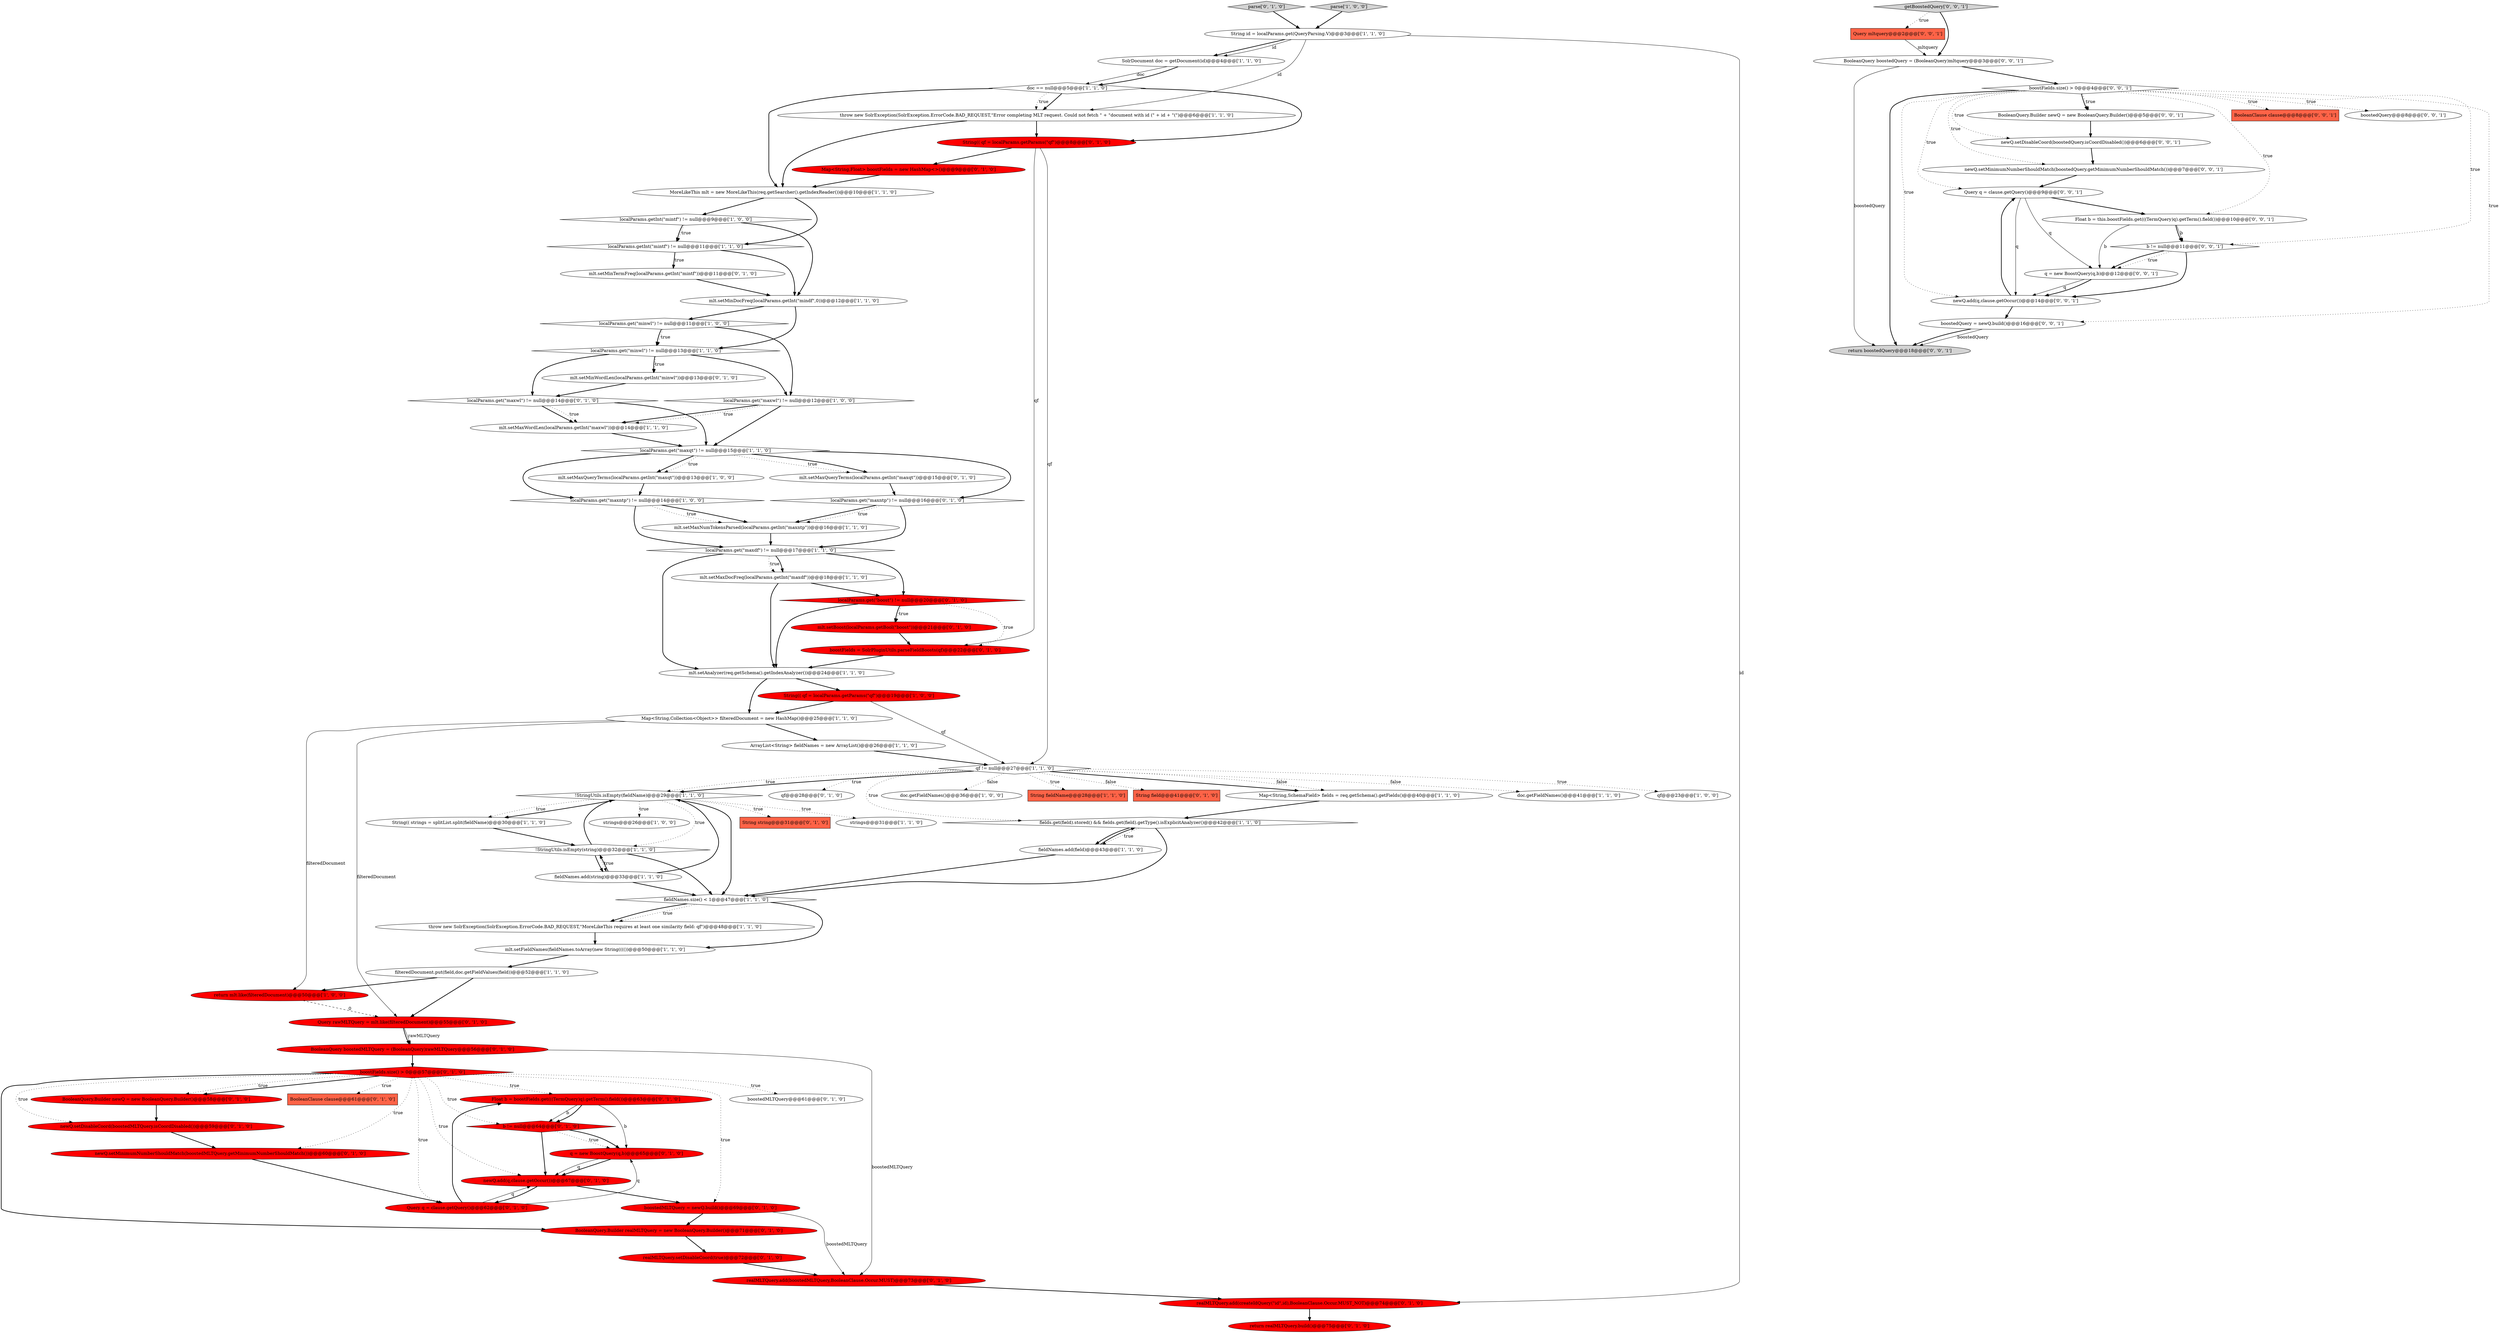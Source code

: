 digraph {
28 [style = filled, label = "mlt.setMaxDocFreq(localParams.getInt(\"maxdf\"))@@@18@@@['1', '1', '0']", fillcolor = white, shape = ellipse image = "AAA0AAABBB1BBB"];
79 [style = filled, label = "Query q = clause.getQuery()@@@9@@@['0', '0', '1']", fillcolor = white, shape = ellipse image = "AAA0AAABBB3BBB"];
22 [style = filled, label = "MoreLikeThis mlt = new MoreLikeThis(req.getSearcher().getIndexReader())@@@10@@@['1', '1', '0']", fillcolor = white, shape = ellipse image = "AAA0AAABBB1BBB"];
52 [style = filled, label = "BooleanQuery.Builder realMLTQuery = new BooleanQuery.Builder()@@@71@@@['0', '1', '0']", fillcolor = red, shape = ellipse image = "AAA1AAABBB2BBB"];
26 [style = filled, label = "localParams.get(\"minwl\") != null@@@11@@@['1', '0', '0']", fillcolor = white, shape = diamond image = "AAA0AAABBB1BBB"];
47 [style = filled, label = "boostedMLTQuery@@@61@@@['0', '1', '0']", fillcolor = white, shape = ellipse image = "AAA0AAABBB2BBB"];
31 [style = filled, label = "!StringUtils.isEmpty(fieldName)@@@29@@@['1', '1', '0']", fillcolor = white, shape = diamond image = "AAA0AAABBB1BBB"];
81 [style = filled, label = "BooleanQuery boostedQuery = (BooleanQuery)mltquery@@@3@@@['0', '0', '1']", fillcolor = white, shape = ellipse image = "AAA0AAABBB3BBB"];
80 [style = filled, label = "BooleanQuery.Builder newQ = new BooleanQuery.Builder()@@@5@@@['0', '0', '1']", fillcolor = white, shape = ellipse image = "AAA0AAABBB3BBB"];
77 [style = filled, label = "BooleanClause clause@@@8@@@['0', '0', '1']", fillcolor = tomato, shape = box image = "AAA0AAABBB3BBB"];
70 [style = filled, label = "Float b = boostFields.get(((TermQuery)q).getTerm().field())@@@63@@@['0', '1', '0']", fillcolor = red, shape = ellipse image = "AAA1AAABBB2BBB"];
39 [style = filled, label = "localParams.get(\"minwl\") != null@@@13@@@['1', '1', '0']", fillcolor = white, shape = diamond image = "AAA0AAABBB1BBB"];
20 [style = filled, label = "doc == null@@@5@@@['1', '1', '0']", fillcolor = white, shape = diamond image = "AAA0AAABBB1BBB"];
25 [style = filled, label = "throw new SolrException(SolrException.ErrorCode.BAD_REQUEST,\"MoreLikeThis requires at least one similarity field: qf\")@@@48@@@['1', '1', '0']", fillcolor = white, shape = ellipse image = "AAA0AAABBB1BBB"];
75 [style = filled, label = "boostFields.size() > 0@@@4@@@['0', '0', '1']", fillcolor = white, shape = diamond image = "AAA0AAABBB3BBB"];
49 [style = filled, label = "mlt.setMinTermFreq(localParams.getInt(\"mintf\"))@@@11@@@['0', '1', '0']", fillcolor = white, shape = ellipse image = "AAA0AAABBB2BBB"];
17 [style = filled, label = "qf@@@23@@@['1', '0', '0']", fillcolor = white, shape = ellipse image = "AAA0AAABBB1BBB"];
71 [style = filled, label = "String string@@@31@@@['0', '1', '0']", fillcolor = tomato, shape = box image = "AAA0AAABBB2BBB"];
11 [style = filled, label = "SolrDocument doc = getDocument(id)@@@4@@@['1', '1', '0']", fillcolor = white, shape = ellipse image = "AAA0AAABBB1BBB"];
84 [style = filled, label = "Query mltquery@@@2@@@['0', '0', '1']", fillcolor = tomato, shape = box image = "AAA0AAABBB3BBB"];
7 [style = filled, label = "fieldNames.add(string)@@@33@@@['1', '1', '0']", fillcolor = white, shape = ellipse image = "AAA0AAABBB1BBB"];
74 [style = filled, label = "Query rawMLTQuery = mlt.like(filteredDocument)@@@55@@@['0', '1', '0']", fillcolor = red, shape = ellipse image = "AAA1AAABBB2BBB"];
88 [style = filled, label = "q = new BoostQuery(q,b)@@@12@@@['0', '0', '1']", fillcolor = white, shape = ellipse image = "AAA0AAABBB3BBB"];
73 [style = filled, label = "newQ.add(q,clause.getOccur())@@@67@@@['0', '1', '0']", fillcolor = red, shape = ellipse image = "AAA1AAABBB2BBB"];
85 [style = filled, label = "newQ.setMinimumNumberShouldMatch(boostedQuery.getMinimumNumberShouldMatch())@@@7@@@['0', '0', '1']", fillcolor = white, shape = ellipse image = "AAA0AAABBB3BBB"];
68 [style = filled, label = "q = new BoostQuery(q,b)@@@65@@@['0', '1', '0']", fillcolor = red, shape = ellipse image = "AAA1AAABBB2BBB"];
69 [style = filled, label = "String(( qf = localParams.getParams(\"qf\")@@@8@@@['0', '1', '0']", fillcolor = red, shape = ellipse image = "AAA1AAABBB2BBB"];
56 [style = filled, label = "realMLTQuery.add(createIdQuery(\"id\",id),BooleanClause.Occur.MUST_NOT)@@@74@@@['0', '1', '0']", fillcolor = red, shape = ellipse image = "AAA1AAABBB2BBB"];
89 [style = filled, label = "b != null@@@11@@@['0', '0', '1']", fillcolor = white, shape = diamond image = "AAA0AAABBB3BBB"];
65 [style = filled, label = "BooleanClause clause@@@61@@@['0', '1', '0']", fillcolor = tomato, shape = box image = "AAA1AAABBB2BBB"];
61 [style = filled, label = "qf@@@28@@@['0', '1', '0']", fillcolor = white, shape = ellipse image = "AAA0AAABBB2BBB"];
90 [style = filled, label = "return boostedQuery@@@18@@@['0', '0', '1']", fillcolor = lightgray, shape = ellipse image = "AAA0AAABBB3BBB"];
67 [style = filled, label = "localParams.get(\"maxntp\") != null@@@16@@@['0', '1', '0']", fillcolor = white, shape = diamond image = "AAA0AAABBB2BBB"];
1 [style = filled, label = "ArrayList<String> fieldNames = new ArrayList()@@@26@@@['1', '1', '0']", fillcolor = white, shape = ellipse image = "AAA0AAABBB1BBB"];
2 [style = filled, label = "mlt.setAnalyzer(req.getSchema().getIndexAnalyzer())@@@24@@@['1', '1', '0']", fillcolor = white, shape = ellipse image = "AAA0AAABBB1BBB"];
46 [style = filled, label = "newQ.setMinimumNumberShouldMatch(boostedMLTQuery.getMinimumNumberShouldMatch())@@@60@@@['0', '1', '0']", fillcolor = red, shape = ellipse image = "AAA1AAABBB2BBB"];
33 [style = filled, label = "Map<String,SchemaField> fields = req.getSchema().getFields()@@@40@@@['1', '1', '0']", fillcolor = white, shape = ellipse image = "AAA0AAABBB1BBB"];
62 [style = filled, label = "BooleanQuery.Builder newQ = new BooleanQuery.Builder()@@@58@@@['0', '1', '0']", fillcolor = red, shape = ellipse image = "AAA1AAABBB2BBB"];
30 [style = filled, label = "fieldNames.size() < 1@@@47@@@['1', '1', '0']", fillcolor = white, shape = diamond image = "AAA0AAABBB1BBB"];
24 [style = filled, label = "qf != null@@@27@@@['1', '1', '0']", fillcolor = white, shape = diamond image = "AAA0AAABBB1BBB"];
76 [style = filled, label = "boostedQuery@@@8@@@['0', '0', '1']", fillcolor = white, shape = ellipse image = "AAA0AAABBB3BBB"];
29 [style = filled, label = "mlt.setMinDocFreq(localParams.getInt(\"mindf\",0))@@@12@@@['1', '1', '0']", fillcolor = white, shape = ellipse image = "AAA0AAABBB1BBB"];
63 [style = filled, label = "boostFields.size() > 0@@@57@@@['0', '1', '0']", fillcolor = red, shape = diamond image = "AAA1AAABBB2BBB"];
15 [style = filled, label = "localParams.get(\"maxdf\") != null@@@17@@@['1', '1', '0']", fillcolor = white, shape = diamond image = "AAA0AAABBB1BBB"];
55 [style = filled, label = "mlt.setBoost(localParams.getBool(\"boost\"))@@@21@@@['0', '1', '0']", fillcolor = red, shape = ellipse image = "AAA1AAABBB2BBB"];
57 [style = filled, label = "Map<String,Float> boostFields = new HashMap<>()@@@9@@@['0', '1', '0']", fillcolor = red, shape = ellipse image = "AAA1AAABBB2BBB"];
60 [style = filled, label = "realMLTQuery.add(boostedMLTQuery,BooleanClause.Occur.MUST)@@@73@@@['0', '1', '0']", fillcolor = red, shape = ellipse image = "AAA1AAABBB2BBB"];
58 [style = filled, label = "mlt.setMaxQueryTerms(localParams.getInt(\"maxqt\"))@@@15@@@['0', '1', '0']", fillcolor = white, shape = ellipse image = "AAA0AAABBB2BBB"];
38 [style = filled, label = "Map<String,Collection<Object>> filteredDocument = new HashMap()@@@25@@@['1', '1', '0']", fillcolor = white, shape = ellipse image = "AAA0AAABBB1BBB"];
12 [style = filled, label = "doc.getFieldNames()@@@36@@@['1', '0', '0']", fillcolor = white, shape = ellipse image = "AAA0AAABBB1BBB"];
13 [style = filled, label = "strings@@@31@@@['1', '1', '0']", fillcolor = white, shape = ellipse image = "AAA0AAABBB1BBB"];
51 [style = filled, label = "Query q = clause.getQuery()@@@62@@@['0', '1', '0']", fillcolor = red, shape = ellipse image = "AAA1AAABBB2BBB"];
8 [style = filled, label = "mlt.setMaxNumTokensParsed(localParams.getInt(\"maxntp\"))@@@16@@@['1', '1', '0']", fillcolor = white, shape = ellipse image = "AAA0AAABBB1BBB"];
78 [style = filled, label = "Float b = this.boostFields.get(((TermQuery)q).getTerm().field())@@@10@@@['0', '0', '1']", fillcolor = white, shape = ellipse image = "AAA0AAABBB3BBB"];
41 [style = filled, label = "String fieldName@@@28@@@['1', '1', '0']", fillcolor = tomato, shape = box image = "AAA0AAABBB1BBB"];
50 [style = filled, label = "BooleanQuery boostedMLTQuery = (BooleanQuery)rawMLTQuery@@@56@@@['0', '1', '0']", fillcolor = red, shape = ellipse image = "AAA1AAABBB2BBB"];
5 [style = filled, label = "mlt.setMaxQueryTerms(localParams.getInt(\"maxqt\"))@@@13@@@['1', '0', '0']", fillcolor = white, shape = ellipse image = "AAA0AAABBB1BBB"];
23 [style = filled, label = "String(( strings = splitList.split(fieldName)@@@30@@@['1', '1', '0']", fillcolor = white, shape = ellipse image = "AAA0AAABBB1BBB"];
9 [style = filled, label = "localParams.getInt(\"mintf\") != null@@@9@@@['1', '0', '0']", fillcolor = white, shape = diamond image = "AAA0AAABBB1BBB"];
3 [style = filled, label = "strings@@@26@@@['1', '0', '0']", fillcolor = white, shape = ellipse image = "AAA0AAABBB1BBB"];
37 [style = filled, label = "throw new SolrException(SolrException.ErrorCode.BAD_REQUEST,\"Error completing MLT request. Could not fetch \" + \"document with id (\" + id + \"(\")@@@6@@@['1', '1', '0']", fillcolor = white, shape = ellipse image = "AAA0AAABBB1BBB"];
44 [style = filled, label = "newQ.setDisableCoord(boostedMLTQuery.isCoordDisabled())@@@59@@@['0', '1', '0']", fillcolor = red, shape = ellipse image = "AAA1AAABBB2BBB"];
59 [style = filled, label = "localParams.get(\"maxwl\") != null@@@14@@@['0', '1', '0']", fillcolor = white, shape = diamond image = "AAA0AAABBB2BBB"];
87 [style = filled, label = "boostedQuery = newQ.build()@@@16@@@['0', '0', '1']", fillcolor = white, shape = ellipse image = "AAA0AAABBB3BBB"];
53 [style = filled, label = "parse['0', '1', '0']", fillcolor = lightgray, shape = diamond image = "AAA0AAABBB2BBB"];
0 [style = filled, label = "localParams.get(\"maxntp\") != null@@@14@@@['1', '0', '0']", fillcolor = white, shape = diamond image = "AAA0AAABBB1BBB"];
10 [style = filled, label = "localParams.getInt(\"mintf\") != null@@@11@@@['1', '1', '0']", fillcolor = white, shape = diamond image = "AAA0AAABBB1BBB"];
6 [style = filled, label = "fieldNames.add(field)@@@43@@@['1', '1', '0']", fillcolor = white, shape = ellipse image = "AAA0AAABBB1BBB"];
14 [style = filled, label = "mlt.setMaxWordLen(localParams.getInt(\"maxwl\"))@@@14@@@['1', '1', '0']", fillcolor = white, shape = ellipse image = "AAA0AAABBB1BBB"];
66 [style = filled, label = "realMLTQuery.setDisableCoord(true)@@@72@@@['0', '1', '0']", fillcolor = red, shape = ellipse image = "AAA1AAABBB2BBB"];
82 [style = filled, label = "newQ.add(q,clause.getOccur())@@@14@@@['0', '0', '1']", fillcolor = white, shape = ellipse image = "AAA0AAABBB3BBB"];
83 [style = filled, label = "getBoostedQuery['0', '0', '1']", fillcolor = lightgray, shape = diamond image = "AAA0AAABBB3BBB"];
54 [style = filled, label = "String field@@@41@@@['0', '1', '0']", fillcolor = tomato, shape = box image = "AAA0AAABBB2BBB"];
34 [style = filled, label = "parse['1', '0', '0']", fillcolor = lightgray, shape = diamond image = "AAA0AAABBB1BBB"];
42 [style = filled, label = "boostedMLTQuery = newQ.build()@@@69@@@['0', '1', '0']", fillcolor = red, shape = ellipse image = "AAA1AAABBB2BBB"];
40 [style = filled, label = "mlt.setFieldNames(fieldNames.toArray(new String(((())@@@50@@@['1', '1', '0']", fillcolor = white, shape = ellipse image = "AAA0AAABBB1BBB"];
64 [style = filled, label = "localParams.get(\"boost\") != null@@@20@@@['0', '1', '0']", fillcolor = red, shape = diamond image = "AAA1AAABBB2BBB"];
86 [style = filled, label = "newQ.setDisableCoord(boostedQuery.isCoordDisabled())@@@6@@@['0', '0', '1']", fillcolor = white, shape = ellipse image = "AAA0AAABBB3BBB"];
43 [style = filled, label = "boostFields = SolrPluginUtils.parseFieldBoosts(qf)@@@22@@@['0', '1', '0']", fillcolor = red, shape = ellipse image = "AAA1AAABBB2BBB"];
45 [style = filled, label = "b != null@@@64@@@['0', '1', '0']", fillcolor = red, shape = diamond image = "AAA1AAABBB2BBB"];
16 [style = filled, label = "localParams.get(\"maxqt\") != null@@@15@@@['1', '1', '0']", fillcolor = white, shape = diamond image = "AAA0AAABBB1BBB"];
4 [style = filled, label = "localParams.get(\"maxwl\") != null@@@12@@@['1', '0', '0']", fillcolor = white, shape = diamond image = "AAA0AAABBB1BBB"];
48 [style = filled, label = "mlt.setMinWordLen(localParams.getInt(\"minwl\"))@@@13@@@['0', '1', '0']", fillcolor = white, shape = ellipse image = "AAA0AAABBB2BBB"];
36 [style = filled, label = "String id = localParams.get(QueryParsing.V)@@@3@@@['1', '1', '0']", fillcolor = white, shape = ellipse image = "AAA0AAABBB1BBB"];
72 [style = filled, label = "return realMLTQuery.build()@@@75@@@['0', '1', '0']", fillcolor = red, shape = ellipse image = "AAA1AAABBB2BBB"];
35 [style = filled, label = "fields.get(field).stored() && fields.get(field).getType().isExplicitAnalyzer()@@@42@@@['1', '1', '0']", fillcolor = white, shape = diamond image = "AAA0AAABBB1BBB"];
19 [style = filled, label = "doc.getFieldNames()@@@41@@@['1', '1', '0']", fillcolor = white, shape = ellipse image = "AAA0AAABBB1BBB"];
32 [style = filled, label = "filteredDocument.put(field,doc.getFieldValues(field))@@@52@@@['1', '1', '0']", fillcolor = white, shape = ellipse image = "AAA0AAABBB1BBB"];
27 [style = filled, label = "!StringUtils.isEmpty(string)@@@32@@@['1', '1', '0']", fillcolor = white, shape = diamond image = "AAA0AAABBB1BBB"];
18 [style = filled, label = "return mlt.like(filteredDocument)@@@50@@@['1', '0', '0']", fillcolor = red, shape = ellipse image = "AAA1AAABBB1BBB"];
21 [style = filled, label = "String(( qf = localParams.getParams(\"qf\")@@@19@@@['1', '0', '0']", fillcolor = red, shape = ellipse image = "AAA1AAABBB1BBB"];
87->90 [style = solid, label="boostedQuery"];
16->0 [style = bold, label=""];
10->49 [style = dotted, label="true"];
6->35 [style = bold, label=""];
7->30 [style = bold, label=""];
39->59 [style = bold, label=""];
24->35 [style = dotted, label="true"];
24->17 [style = dotted, label="true"];
21->24 [style = solid, label="qf"];
45->68 [style = dotted, label="true"];
7->31 [style = bold, label=""];
9->10 [style = bold, label=""];
75->82 [style = dotted, label="true"];
75->86 [style = dotted, label="true"];
36->11 [style = bold, label=""];
0->15 [style = bold, label=""];
68->73 [style = bold, label=""];
63->65 [style = dotted, label="true"];
21->38 [style = bold, label=""];
44->46 [style = bold, label=""];
46->51 [style = bold, label=""];
53->36 [style = bold, label=""];
56->72 [style = bold, label=""];
31->71 [style = dotted, label="true"];
67->8 [style = bold, label=""];
36->37 [style = solid, label="id"];
5->0 [style = bold, label=""];
45->68 [style = bold, label=""];
24->33 [style = dotted, label="false"];
27->7 [style = bold, label=""];
31->30 [style = bold, label=""];
0->8 [style = bold, label=""];
20->37 [style = bold, label=""];
16->5 [style = dotted, label="true"];
31->27 [style = dotted, label="true"];
63->47 [style = dotted, label="true"];
30->40 [style = bold, label=""];
66->60 [style = bold, label=""];
78->88 [style = solid, label="b"];
31->3 [style = dotted, label="true"];
32->18 [style = bold, label=""];
16->58 [style = dotted, label="true"];
9->29 [style = bold, label=""];
38->18 [style = solid, label="filteredDocument"];
50->63 [style = bold, label=""];
16->67 [style = bold, label=""];
79->82 [style = solid, label="q"];
25->40 [style = bold, label=""];
4->16 [style = bold, label=""];
14->16 [style = bold, label=""];
78->89 [style = bold, label=""];
75->89 [style = dotted, label="true"];
81->90 [style = solid, label="boostedQuery"];
29->39 [style = bold, label=""];
35->6 [style = dotted, label="true"];
27->30 [style = bold, label=""];
22->9 [style = bold, label=""];
80->86 [style = bold, label=""];
88->82 [style = solid, label="q"];
24->12 [style = dotted, label="false"];
27->31 [style = bold, label=""];
85->79 [style = bold, label=""];
68->73 [style = solid, label="q"];
26->4 [style = bold, label=""];
39->4 [style = bold, label=""];
74->50 [style = bold, label=""];
29->26 [style = bold, label=""];
75->76 [style = dotted, label="true"];
0->8 [style = dotted, label="true"];
70->45 [style = solid, label="b"];
50->60 [style = solid, label="boostedMLTQuery"];
24->61 [style = dotted, label="true"];
63->70 [style = dotted, label="true"];
51->73 [style = solid, label="q"];
83->81 [style = bold, label=""];
63->62 [style = bold, label=""];
2->21 [style = bold, label=""];
31->23 [style = dotted, label="true"];
64->43 [style = dotted, label="true"];
34->36 [style = bold, label=""];
45->73 [style = bold, label=""];
63->46 [style = dotted, label="true"];
63->42 [style = dotted, label="true"];
70->68 [style = solid, label="b"];
36->11 [style = solid, label="id"];
58->67 [style = bold, label=""];
15->64 [style = bold, label=""];
9->10 [style = dotted, label="true"];
10->49 [style = bold, label=""];
75->90 [style = bold, label=""];
60->56 [style = bold, label=""];
64->55 [style = dotted, label="true"];
24->54 [style = dotted, label="false"];
59->14 [style = dotted, label="true"];
79->88 [style = solid, label="q"];
4->14 [style = bold, label=""];
8->15 [style = bold, label=""];
64->55 [style = bold, label=""];
42->52 [style = bold, label=""];
73->51 [style = bold, label=""];
67->8 [style = dotted, label="true"];
89->88 [style = dotted, label="true"];
52->66 [style = bold, label=""];
87->90 [style = bold, label=""];
43->2 [style = bold, label=""];
75->80 [style = dotted, label="true"];
62->44 [style = bold, label=""];
64->2 [style = bold, label=""];
38->1 [style = bold, label=""];
15->28 [style = dotted, label="true"];
24->33 [style = bold, label=""];
74->50 [style = solid, label="rawMLTQuery"];
37->22 [style = bold, label=""];
20->37 [style = dotted, label="true"];
28->64 [style = bold, label=""];
30->25 [style = dotted, label="true"];
15->28 [style = bold, label=""];
24->31 [style = bold, label=""];
63->62 [style = dotted, label="true"];
39->48 [style = dotted, label="true"];
42->60 [style = solid, label="boostedMLTQuery"];
37->69 [style = bold, label=""];
81->75 [style = bold, label=""];
63->52 [style = bold, label=""];
22->10 [style = bold, label=""];
40->32 [style = bold, label=""];
83->84 [style = dotted, label="true"];
16->5 [style = bold, label=""];
69->43 [style = solid, label="qf"];
84->81 [style = solid, label="mltquery"];
55->43 [style = bold, label=""];
24->19 [style = dotted, label="false"];
75->85 [style = dotted, label="true"];
31->13 [style = dotted, label="true"];
89->82 [style = bold, label=""];
63->51 [style = dotted, label="true"];
11->20 [style = solid, label="doc"];
35->30 [style = bold, label=""];
20->69 [style = bold, label=""];
70->45 [style = bold, label=""];
59->14 [style = bold, label=""];
16->58 [style = bold, label=""];
75->78 [style = dotted, label="true"];
49->29 [style = bold, label=""];
48->59 [style = bold, label=""];
75->80 [style = bold, label=""];
11->20 [style = bold, label=""];
24->41 [style = dotted, label="true"];
15->2 [style = bold, label=""];
33->35 [style = bold, label=""];
39->48 [style = bold, label=""];
31->23 [style = bold, label=""];
32->74 [style = bold, label=""];
82->87 [style = bold, label=""];
23->27 [style = bold, label=""];
35->6 [style = bold, label=""];
63->45 [style = dotted, label="true"];
18->74 [style = dashed, label="0"];
38->74 [style = solid, label="filteredDocument"];
51->68 [style = solid, label="q"];
26->39 [style = dotted, label="true"];
24->31 [style = dotted, label="true"];
69->57 [style = bold, label=""];
69->24 [style = solid, label="qf"];
30->25 [style = bold, label=""];
75->79 [style = dotted, label="true"];
59->16 [style = bold, label=""];
4->14 [style = dotted, label="true"];
63->73 [style = dotted, label="true"];
26->39 [style = bold, label=""];
75->77 [style = dotted, label="true"];
20->22 [style = bold, label=""];
2->38 [style = bold, label=""];
73->42 [style = bold, label=""];
28->2 [style = bold, label=""];
51->70 [style = bold, label=""];
86->85 [style = bold, label=""];
27->7 [style = dotted, label="true"];
63->44 [style = dotted, label="true"];
10->29 [style = bold, label=""];
79->78 [style = bold, label=""];
1->24 [style = bold, label=""];
82->79 [style = bold, label=""];
7->27 [style = bold, label=""];
36->56 [style = solid, label="id"];
57->22 [style = bold, label=""];
88->82 [style = bold, label=""];
89->88 [style = bold, label=""];
75->87 [style = dotted, label="true"];
67->15 [style = bold, label=""];
78->89 [style = solid, label="b"];
6->30 [style = bold, label=""];
}
